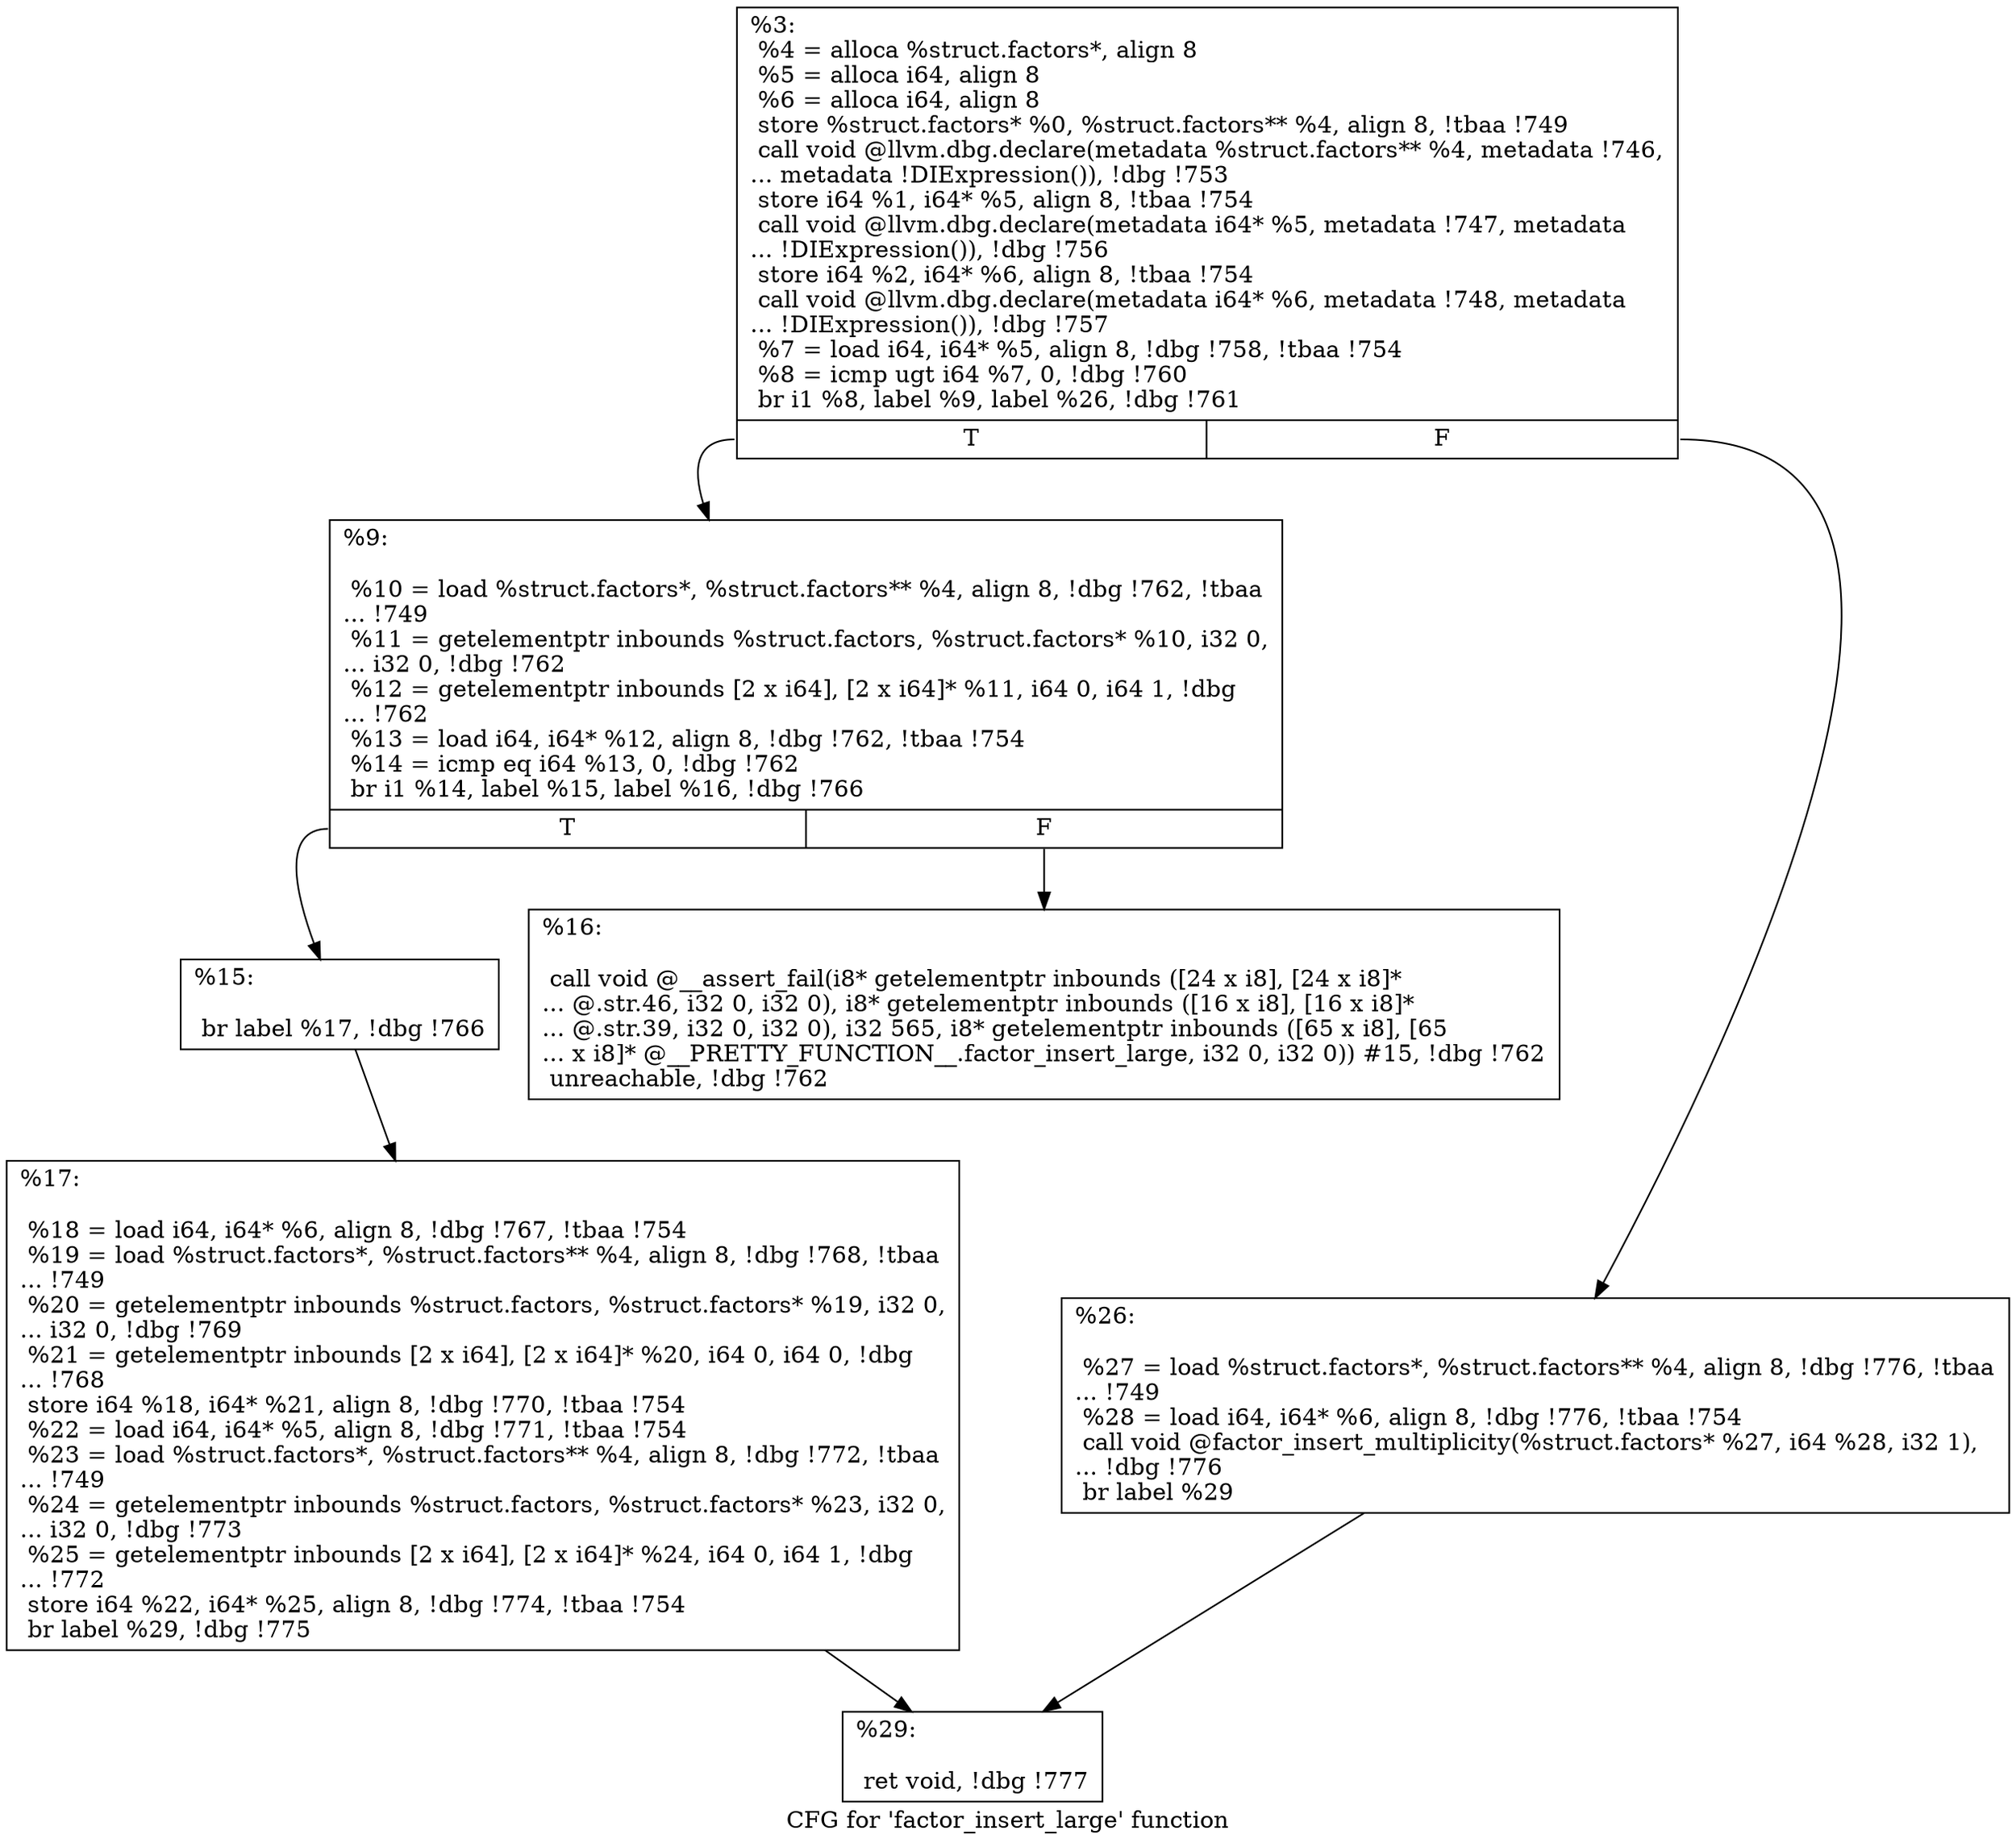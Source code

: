 digraph "CFG for 'factor_insert_large' function" {
	label="CFG for 'factor_insert_large' function";

	Node0x162bc80 [shape=record,label="{%3:\l  %4 = alloca %struct.factors*, align 8\l  %5 = alloca i64, align 8\l  %6 = alloca i64, align 8\l  store %struct.factors* %0, %struct.factors** %4, align 8, !tbaa !749\l  call void @llvm.dbg.declare(metadata %struct.factors** %4, metadata !746,\l... metadata !DIExpression()), !dbg !753\l  store i64 %1, i64* %5, align 8, !tbaa !754\l  call void @llvm.dbg.declare(metadata i64* %5, metadata !747, metadata\l... !DIExpression()), !dbg !756\l  store i64 %2, i64* %6, align 8, !tbaa !754\l  call void @llvm.dbg.declare(metadata i64* %6, metadata !748, metadata\l... !DIExpression()), !dbg !757\l  %7 = load i64, i64* %5, align 8, !dbg !758, !tbaa !754\l  %8 = icmp ugt i64 %7, 0, !dbg !760\l  br i1 %8, label %9, label %26, !dbg !761\l|{<s0>T|<s1>F}}"];
	Node0x162bc80:s0 -> Node0x162bd90;
	Node0x162bc80:s1 -> Node0x162bed0;
	Node0x162bd90 [shape=record,label="{%9:\l\l  %10 = load %struct.factors*, %struct.factors** %4, align 8, !dbg !762, !tbaa\l... !749\l  %11 = getelementptr inbounds %struct.factors, %struct.factors* %10, i32 0,\l... i32 0, !dbg !762\l  %12 = getelementptr inbounds [2 x i64], [2 x i64]* %11, i64 0, i64 1, !dbg\l... !762\l  %13 = load i64, i64* %12, align 8, !dbg !762, !tbaa !754\l  %14 = icmp eq i64 %13, 0, !dbg !762\l  br i1 %14, label %15, label %16, !dbg !766\l|{<s0>T|<s1>F}}"];
	Node0x162bd90:s0 -> Node0x162bde0;
	Node0x162bd90:s1 -> Node0x162be30;
	Node0x162bde0 [shape=record,label="{%15:\l\l  br label %17, !dbg !766\l}"];
	Node0x162bde0 -> Node0x162be80;
	Node0x162be30 [shape=record,label="{%16:\l\l  call void @__assert_fail(i8* getelementptr inbounds ([24 x i8], [24 x i8]*\l... @.str.46, i32 0, i32 0), i8* getelementptr inbounds ([16 x i8], [16 x i8]*\l... @.str.39, i32 0, i32 0), i32 565, i8* getelementptr inbounds ([65 x i8], [65\l... x i8]* @__PRETTY_FUNCTION__.factor_insert_large, i32 0, i32 0)) #15, !dbg !762\l  unreachable, !dbg !762\l}"];
	Node0x162be80 [shape=record,label="{%17:\l\l  %18 = load i64, i64* %6, align 8, !dbg !767, !tbaa !754\l  %19 = load %struct.factors*, %struct.factors** %4, align 8, !dbg !768, !tbaa\l... !749\l  %20 = getelementptr inbounds %struct.factors, %struct.factors* %19, i32 0,\l... i32 0, !dbg !769\l  %21 = getelementptr inbounds [2 x i64], [2 x i64]* %20, i64 0, i64 0, !dbg\l... !768\l  store i64 %18, i64* %21, align 8, !dbg !770, !tbaa !754\l  %22 = load i64, i64* %5, align 8, !dbg !771, !tbaa !754\l  %23 = load %struct.factors*, %struct.factors** %4, align 8, !dbg !772, !tbaa\l... !749\l  %24 = getelementptr inbounds %struct.factors, %struct.factors* %23, i32 0,\l... i32 0, !dbg !773\l  %25 = getelementptr inbounds [2 x i64], [2 x i64]* %24, i64 0, i64 1, !dbg\l... !772\l  store i64 %22, i64* %25, align 8, !dbg !774, !tbaa !754\l  br label %29, !dbg !775\l}"];
	Node0x162be80 -> Node0x162bf20;
	Node0x162bed0 [shape=record,label="{%26:\l\l  %27 = load %struct.factors*, %struct.factors** %4, align 8, !dbg !776, !tbaa\l... !749\l  %28 = load i64, i64* %6, align 8, !dbg !776, !tbaa !754\l  call void @factor_insert_multiplicity(%struct.factors* %27, i64 %28, i32 1),\l... !dbg !776\l  br label %29\l}"];
	Node0x162bed0 -> Node0x162bf20;
	Node0x162bf20 [shape=record,label="{%29:\l\l  ret void, !dbg !777\l}"];
}
